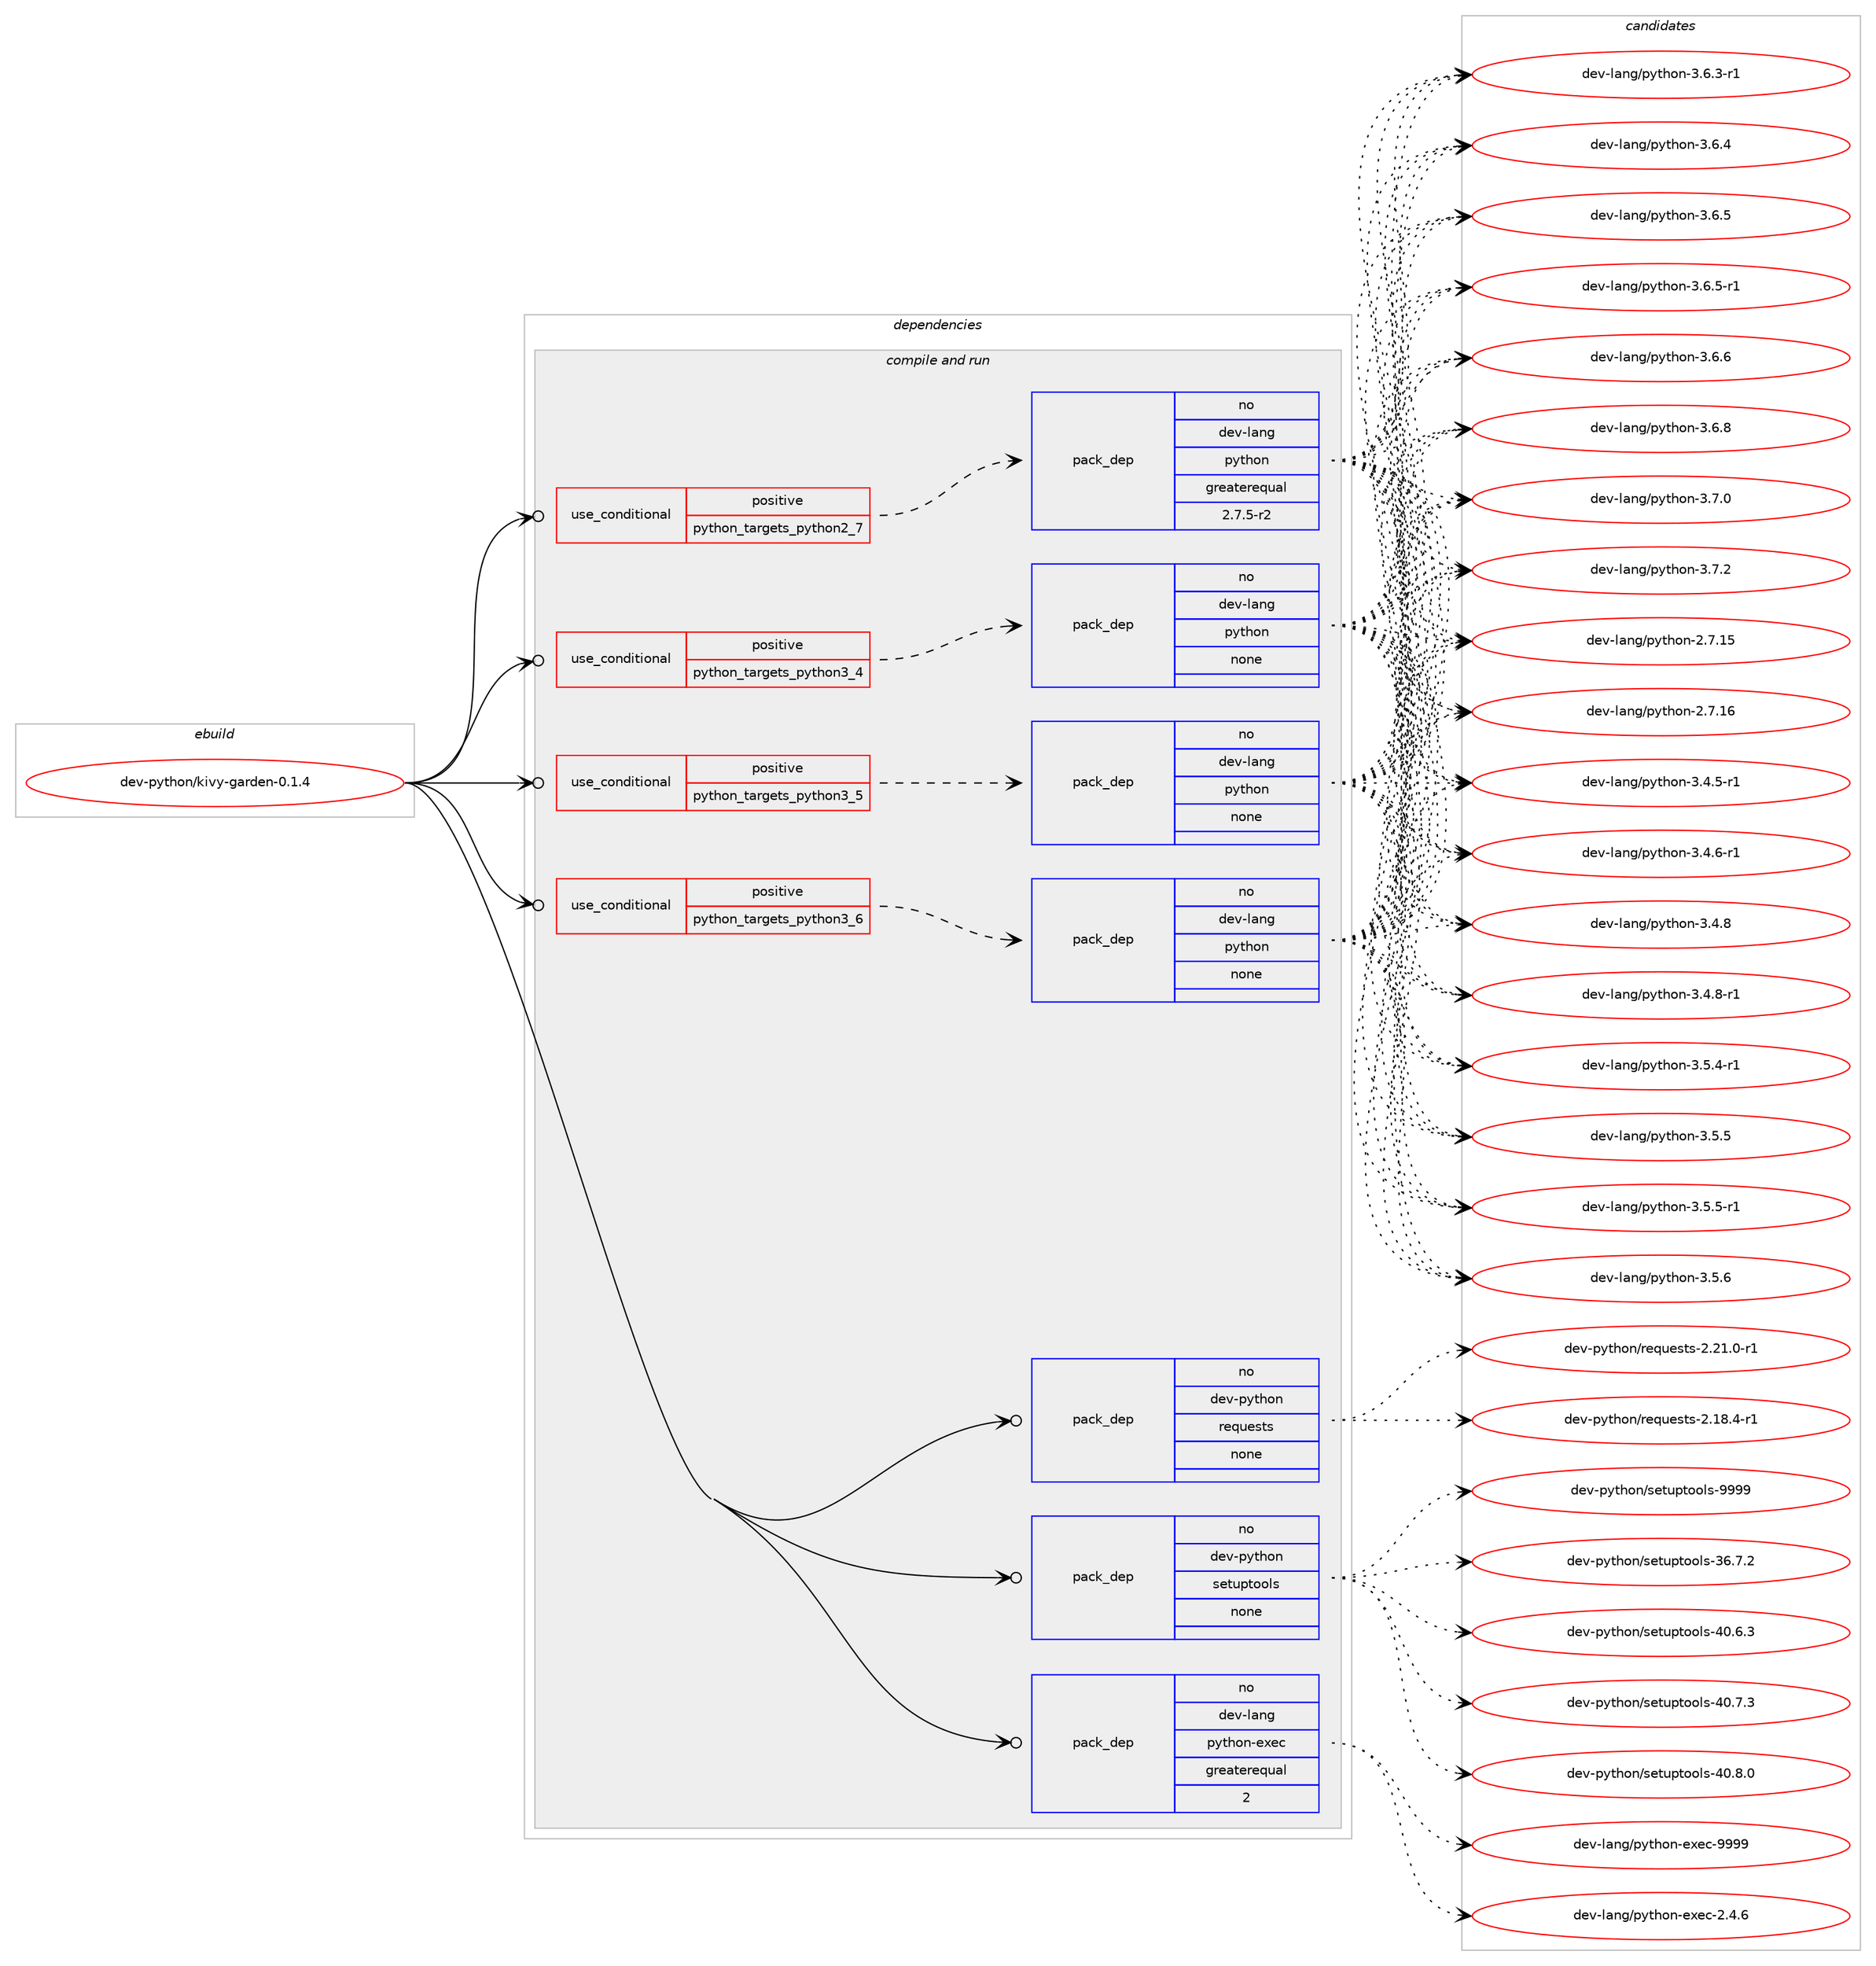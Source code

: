 digraph prolog {

# *************
# Graph options
# *************

newrank=true;
concentrate=true;
compound=true;
graph [rankdir=LR,fontname=Helvetica,fontsize=10,ranksep=1.5];#, ranksep=2.5, nodesep=0.2];
edge  [arrowhead=vee];
node  [fontname=Helvetica,fontsize=10];

# **********
# The ebuild
# **********

subgraph cluster_leftcol {
color=gray;
rank=same;
label=<<i>ebuild</i>>;
id [label="dev-python/kivy-garden-0.1.4", color=red, width=4, href="../dev-python/kivy-garden-0.1.4.svg"];
}

# ****************
# The dependencies
# ****************

subgraph cluster_midcol {
color=gray;
label=<<i>dependencies</i>>;
subgraph cluster_compile {
fillcolor="#eeeeee";
style=filled;
label=<<i>compile</i>>;
}
subgraph cluster_compileandrun {
fillcolor="#eeeeee";
style=filled;
label=<<i>compile and run</i>>;
subgraph cond376694 {
dependency1416575 [label=<<TABLE BORDER="0" CELLBORDER="1" CELLSPACING="0" CELLPADDING="4"><TR><TD ROWSPAN="3" CELLPADDING="10">use_conditional</TD></TR><TR><TD>positive</TD></TR><TR><TD>python_targets_python2_7</TD></TR></TABLE>>, shape=none, color=red];
subgraph pack1016608 {
dependency1416576 [label=<<TABLE BORDER="0" CELLBORDER="1" CELLSPACING="0" CELLPADDING="4" WIDTH="220"><TR><TD ROWSPAN="6" CELLPADDING="30">pack_dep</TD></TR><TR><TD WIDTH="110">no</TD></TR><TR><TD>dev-lang</TD></TR><TR><TD>python</TD></TR><TR><TD>greaterequal</TD></TR><TR><TD>2.7.5-r2</TD></TR></TABLE>>, shape=none, color=blue];
}
dependency1416575:e -> dependency1416576:w [weight=20,style="dashed",arrowhead="vee"];
}
id:e -> dependency1416575:w [weight=20,style="solid",arrowhead="odotvee"];
subgraph cond376695 {
dependency1416577 [label=<<TABLE BORDER="0" CELLBORDER="1" CELLSPACING="0" CELLPADDING="4"><TR><TD ROWSPAN="3" CELLPADDING="10">use_conditional</TD></TR><TR><TD>positive</TD></TR><TR><TD>python_targets_python3_4</TD></TR></TABLE>>, shape=none, color=red];
subgraph pack1016609 {
dependency1416578 [label=<<TABLE BORDER="0" CELLBORDER="1" CELLSPACING="0" CELLPADDING="4" WIDTH="220"><TR><TD ROWSPAN="6" CELLPADDING="30">pack_dep</TD></TR><TR><TD WIDTH="110">no</TD></TR><TR><TD>dev-lang</TD></TR><TR><TD>python</TD></TR><TR><TD>none</TD></TR><TR><TD></TD></TR></TABLE>>, shape=none, color=blue];
}
dependency1416577:e -> dependency1416578:w [weight=20,style="dashed",arrowhead="vee"];
}
id:e -> dependency1416577:w [weight=20,style="solid",arrowhead="odotvee"];
subgraph cond376696 {
dependency1416579 [label=<<TABLE BORDER="0" CELLBORDER="1" CELLSPACING="0" CELLPADDING="4"><TR><TD ROWSPAN="3" CELLPADDING="10">use_conditional</TD></TR><TR><TD>positive</TD></TR><TR><TD>python_targets_python3_5</TD></TR></TABLE>>, shape=none, color=red];
subgraph pack1016610 {
dependency1416580 [label=<<TABLE BORDER="0" CELLBORDER="1" CELLSPACING="0" CELLPADDING="4" WIDTH="220"><TR><TD ROWSPAN="6" CELLPADDING="30">pack_dep</TD></TR><TR><TD WIDTH="110">no</TD></TR><TR><TD>dev-lang</TD></TR><TR><TD>python</TD></TR><TR><TD>none</TD></TR><TR><TD></TD></TR></TABLE>>, shape=none, color=blue];
}
dependency1416579:e -> dependency1416580:w [weight=20,style="dashed",arrowhead="vee"];
}
id:e -> dependency1416579:w [weight=20,style="solid",arrowhead="odotvee"];
subgraph cond376697 {
dependency1416581 [label=<<TABLE BORDER="0" CELLBORDER="1" CELLSPACING="0" CELLPADDING="4"><TR><TD ROWSPAN="3" CELLPADDING="10">use_conditional</TD></TR><TR><TD>positive</TD></TR><TR><TD>python_targets_python3_6</TD></TR></TABLE>>, shape=none, color=red];
subgraph pack1016611 {
dependency1416582 [label=<<TABLE BORDER="0" CELLBORDER="1" CELLSPACING="0" CELLPADDING="4" WIDTH="220"><TR><TD ROWSPAN="6" CELLPADDING="30">pack_dep</TD></TR><TR><TD WIDTH="110">no</TD></TR><TR><TD>dev-lang</TD></TR><TR><TD>python</TD></TR><TR><TD>none</TD></TR><TR><TD></TD></TR></TABLE>>, shape=none, color=blue];
}
dependency1416581:e -> dependency1416582:w [weight=20,style="dashed",arrowhead="vee"];
}
id:e -> dependency1416581:w [weight=20,style="solid",arrowhead="odotvee"];
subgraph pack1016612 {
dependency1416583 [label=<<TABLE BORDER="0" CELLBORDER="1" CELLSPACING="0" CELLPADDING="4" WIDTH="220"><TR><TD ROWSPAN="6" CELLPADDING="30">pack_dep</TD></TR><TR><TD WIDTH="110">no</TD></TR><TR><TD>dev-lang</TD></TR><TR><TD>python-exec</TD></TR><TR><TD>greaterequal</TD></TR><TR><TD>2</TD></TR></TABLE>>, shape=none, color=blue];
}
id:e -> dependency1416583:w [weight=20,style="solid",arrowhead="odotvee"];
subgraph pack1016613 {
dependency1416584 [label=<<TABLE BORDER="0" CELLBORDER="1" CELLSPACING="0" CELLPADDING="4" WIDTH="220"><TR><TD ROWSPAN="6" CELLPADDING="30">pack_dep</TD></TR><TR><TD WIDTH="110">no</TD></TR><TR><TD>dev-python</TD></TR><TR><TD>requests</TD></TR><TR><TD>none</TD></TR><TR><TD></TD></TR></TABLE>>, shape=none, color=blue];
}
id:e -> dependency1416584:w [weight=20,style="solid",arrowhead="odotvee"];
subgraph pack1016614 {
dependency1416585 [label=<<TABLE BORDER="0" CELLBORDER="1" CELLSPACING="0" CELLPADDING="4" WIDTH="220"><TR><TD ROWSPAN="6" CELLPADDING="30">pack_dep</TD></TR><TR><TD WIDTH="110">no</TD></TR><TR><TD>dev-python</TD></TR><TR><TD>setuptools</TD></TR><TR><TD>none</TD></TR><TR><TD></TD></TR></TABLE>>, shape=none, color=blue];
}
id:e -> dependency1416585:w [weight=20,style="solid",arrowhead="odotvee"];
}
subgraph cluster_run {
fillcolor="#eeeeee";
style=filled;
label=<<i>run</i>>;
}
}

# **************
# The candidates
# **************

subgraph cluster_choices {
rank=same;
color=gray;
label=<<i>candidates</i>>;

subgraph choice1016608 {
color=black;
nodesep=1;
choice10010111845108971101034711212111610411111045504655464953 [label="dev-lang/python-2.7.15", color=red, width=4,href="../dev-lang/python-2.7.15.svg"];
choice10010111845108971101034711212111610411111045504655464954 [label="dev-lang/python-2.7.16", color=red, width=4,href="../dev-lang/python-2.7.16.svg"];
choice1001011184510897110103471121211161041111104551465246534511449 [label="dev-lang/python-3.4.5-r1", color=red, width=4,href="../dev-lang/python-3.4.5-r1.svg"];
choice1001011184510897110103471121211161041111104551465246544511449 [label="dev-lang/python-3.4.6-r1", color=red, width=4,href="../dev-lang/python-3.4.6-r1.svg"];
choice100101118451089711010347112121116104111110455146524656 [label="dev-lang/python-3.4.8", color=red, width=4,href="../dev-lang/python-3.4.8.svg"];
choice1001011184510897110103471121211161041111104551465246564511449 [label="dev-lang/python-3.4.8-r1", color=red, width=4,href="../dev-lang/python-3.4.8-r1.svg"];
choice1001011184510897110103471121211161041111104551465346524511449 [label="dev-lang/python-3.5.4-r1", color=red, width=4,href="../dev-lang/python-3.5.4-r1.svg"];
choice100101118451089711010347112121116104111110455146534653 [label="dev-lang/python-3.5.5", color=red, width=4,href="../dev-lang/python-3.5.5.svg"];
choice1001011184510897110103471121211161041111104551465346534511449 [label="dev-lang/python-3.5.5-r1", color=red, width=4,href="../dev-lang/python-3.5.5-r1.svg"];
choice100101118451089711010347112121116104111110455146534654 [label="dev-lang/python-3.5.6", color=red, width=4,href="../dev-lang/python-3.5.6.svg"];
choice1001011184510897110103471121211161041111104551465446514511449 [label="dev-lang/python-3.6.3-r1", color=red, width=4,href="../dev-lang/python-3.6.3-r1.svg"];
choice100101118451089711010347112121116104111110455146544652 [label="dev-lang/python-3.6.4", color=red, width=4,href="../dev-lang/python-3.6.4.svg"];
choice100101118451089711010347112121116104111110455146544653 [label="dev-lang/python-3.6.5", color=red, width=4,href="../dev-lang/python-3.6.5.svg"];
choice1001011184510897110103471121211161041111104551465446534511449 [label="dev-lang/python-3.6.5-r1", color=red, width=4,href="../dev-lang/python-3.6.5-r1.svg"];
choice100101118451089711010347112121116104111110455146544654 [label="dev-lang/python-3.6.6", color=red, width=4,href="../dev-lang/python-3.6.6.svg"];
choice100101118451089711010347112121116104111110455146544656 [label="dev-lang/python-3.6.8", color=red, width=4,href="../dev-lang/python-3.6.8.svg"];
choice100101118451089711010347112121116104111110455146554648 [label="dev-lang/python-3.7.0", color=red, width=4,href="../dev-lang/python-3.7.0.svg"];
choice100101118451089711010347112121116104111110455146554650 [label="dev-lang/python-3.7.2", color=red, width=4,href="../dev-lang/python-3.7.2.svg"];
dependency1416576:e -> choice10010111845108971101034711212111610411111045504655464953:w [style=dotted,weight="100"];
dependency1416576:e -> choice10010111845108971101034711212111610411111045504655464954:w [style=dotted,weight="100"];
dependency1416576:e -> choice1001011184510897110103471121211161041111104551465246534511449:w [style=dotted,weight="100"];
dependency1416576:e -> choice1001011184510897110103471121211161041111104551465246544511449:w [style=dotted,weight="100"];
dependency1416576:e -> choice100101118451089711010347112121116104111110455146524656:w [style=dotted,weight="100"];
dependency1416576:e -> choice1001011184510897110103471121211161041111104551465246564511449:w [style=dotted,weight="100"];
dependency1416576:e -> choice1001011184510897110103471121211161041111104551465346524511449:w [style=dotted,weight="100"];
dependency1416576:e -> choice100101118451089711010347112121116104111110455146534653:w [style=dotted,weight="100"];
dependency1416576:e -> choice1001011184510897110103471121211161041111104551465346534511449:w [style=dotted,weight="100"];
dependency1416576:e -> choice100101118451089711010347112121116104111110455146534654:w [style=dotted,weight="100"];
dependency1416576:e -> choice1001011184510897110103471121211161041111104551465446514511449:w [style=dotted,weight="100"];
dependency1416576:e -> choice100101118451089711010347112121116104111110455146544652:w [style=dotted,weight="100"];
dependency1416576:e -> choice100101118451089711010347112121116104111110455146544653:w [style=dotted,weight="100"];
dependency1416576:e -> choice1001011184510897110103471121211161041111104551465446534511449:w [style=dotted,weight="100"];
dependency1416576:e -> choice100101118451089711010347112121116104111110455146544654:w [style=dotted,weight="100"];
dependency1416576:e -> choice100101118451089711010347112121116104111110455146544656:w [style=dotted,weight="100"];
dependency1416576:e -> choice100101118451089711010347112121116104111110455146554648:w [style=dotted,weight="100"];
dependency1416576:e -> choice100101118451089711010347112121116104111110455146554650:w [style=dotted,weight="100"];
}
subgraph choice1016609 {
color=black;
nodesep=1;
choice10010111845108971101034711212111610411111045504655464953 [label="dev-lang/python-2.7.15", color=red, width=4,href="../dev-lang/python-2.7.15.svg"];
choice10010111845108971101034711212111610411111045504655464954 [label="dev-lang/python-2.7.16", color=red, width=4,href="../dev-lang/python-2.7.16.svg"];
choice1001011184510897110103471121211161041111104551465246534511449 [label="dev-lang/python-3.4.5-r1", color=red, width=4,href="../dev-lang/python-3.4.5-r1.svg"];
choice1001011184510897110103471121211161041111104551465246544511449 [label="dev-lang/python-3.4.6-r1", color=red, width=4,href="../dev-lang/python-3.4.6-r1.svg"];
choice100101118451089711010347112121116104111110455146524656 [label="dev-lang/python-3.4.8", color=red, width=4,href="../dev-lang/python-3.4.8.svg"];
choice1001011184510897110103471121211161041111104551465246564511449 [label="dev-lang/python-3.4.8-r1", color=red, width=4,href="../dev-lang/python-3.4.8-r1.svg"];
choice1001011184510897110103471121211161041111104551465346524511449 [label="dev-lang/python-3.5.4-r1", color=red, width=4,href="../dev-lang/python-3.5.4-r1.svg"];
choice100101118451089711010347112121116104111110455146534653 [label="dev-lang/python-3.5.5", color=red, width=4,href="../dev-lang/python-3.5.5.svg"];
choice1001011184510897110103471121211161041111104551465346534511449 [label="dev-lang/python-3.5.5-r1", color=red, width=4,href="../dev-lang/python-3.5.5-r1.svg"];
choice100101118451089711010347112121116104111110455146534654 [label="dev-lang/python-3.5.6", color=red, width=4,href="../dev-lang/python-3.5.6.svg"];
choice1001011184510897110103471121211161041111104551465446514511449 [label="dev-lang/python-3.6.3-r1", color=red, width=4,href="../dev-lang/python-3.6.3-r1.svg"];
choice100101118451089711010347112121116104111110455146544652 [label="dev-lang/python-3.6.4", color=red, width=4,href="../dev-lang/python-3.6.4.svg"];
choice100101118451089711010347112121116104111110455146544653 [label="dev-lang/python-3.6.5", color=red, width=4,href="../dev-lang/python-3.6.5.svg"];
choice1001011184510897110103471121211161041111104551465446534511449 [label="dev-lang/python-3.6.5-r1", color=red, width=4,href="../dev-lang/python-3.6.5-r1.svg"];
choice100101118451089711010347112121116104111110455146544654 [label="dev-lang/python-3.6.6", color=red, width=4,href="../dev-lang/python-3.6.6.svg"];
choice100101118451089711010347112121116104111110455146544656 [label="dev-lang/python-3.6.8", color=red, width=4,href="../dev-lang/python-3.6.8.svg"];
choice100101118451089711010347112121116104111110455146554648 [label="dev-lang/python-3.7.0", color=red, width=4,href="../dev-lang/python-3.7.0.svg"];
choice100101118451089711010347112121116104111110455146554650 [label="dev-lang/python-3.7.2", color=red, width=4,href="../dev-lang/python-3.7.2.svg"];
dependency1416578:e -> choice10010111845108971101034711212111610411111045504655464953:w [style=dotted,weight="100"];
dependency1416578:e -> choice10010111845108971101034711212111610411111045504655464954:w [style=dotted,weight="100"];
dependency1416578:e -> choice1001011184510897110103471121211161041111104551465246534511449:w [style=dotted,weight="100"];
dependency1416578:e -> choice1001011184510897110103471121211161041111104551465246544511449:w [style=dotted,weight="100"];
dependency1416578:e -> choice100101118451089711010347112121116104111110455146524656:w [style=dotted,weight="100"];
dependency1416578:e -> choice1001011184510897110103471121211161041111104551465246564511449:w [style=dotted,weight="100"];
dependency1416578:e -> choice1001011184510897110103471121211161041111104551465346524511449:w [style=dotted,weight="100"];
dependency1416578:e -> choice100101118451089711010347112121116104111110455146534653:w [style=dotted,weight="100"];
dependency1416578:e -> choice1001011184510897110103471121211161041111104551465346534511449:w [style=dotted,weight="100"];
dependency1416578:e -> choice100101118451089711010347112121116104111110455146534654:w [style=dotted,weight="100"];
dependency1416578:e -> choice1001011184510897110103471121211161041111104551465446514511449:w [style=dotted,weight="100"];
dependency1416578:e -> choice100101118451089711010347112121116104111110455146544652:w [style=dotted,weight="100"];
dependency1416578:e -> choice100101118451089711010347112121116104111110455146544653:w [style=dotted,weight="100"];
dependency1416578:e -> choice1001011184510897110103471121211161041111104551465446534511449:w [style=dotted,weight="100"];
dependency1416578:e -> choice100101118451089711010347112121116104111110455146544654:w [style=dotted,weight="100"];
dependency1416578:e -> choice100101118451089711010347112121116104111110455146544656:w [style=dotted,weight="100"];
dependency1416578:e -> choice100101118451089711010347112121116104111110455146554648:w [style=dotted,weight="100"];
dependency1416578:e -> choice100101118451089711010347112121116104111110455146554650:w [style=dotted,weight="100"];
}
subgraph choice1016610 {
color=black;
nodesep=1;
choice10010111845108971101034711212111610411111045504655464953 [label="dev-lang/python-2.7.15", color=red, width=4,href="../dev-lang/python-2.7.15.svg"];
choice10010111845108971101034711212111610411111045504655464954 [label="dev-lang/python-2.7.16", color=red, width=4,href="../dev-lang/python-2.7.16.svg"];
choice1001011184510897110103471121211161041111104551465246534511449 [label="dev-lang/python-3.4.5-r1", color=red, width=4,href="../dev-lang/python-3.4.5-r1.svg"];
choice1001011184510897110103471121211161041111104551465246544511449 [label="dev-lang/python-3.4.6-r1", color=red, width=4,href="../dev-lang/python-3.4.6-r1.svg"];
choice100101118451089711010347112121116104111110455146524656 [label="dev-lang/python-3.4.8", color=red, width=4,href="../dev-lang/python-3.4.8.svg"];
choice1001011184510897110103471121211161041111104551465246564511449 [label="dev-lang/python-3.4.8-r1", color=red, width=4,href="../dev-lang/python-3.4.8-r1.svg"];
choice1001011184510897110103471121211161041111104551465346524511449 [label="dev-lang/python-3.5.4-r1", color=red, width=4,href="../dev-lang/python-3.5.4-r1.svg"];
choice100101118451089711010347112121116104111110455146534653 [label="dev-lang/python-3.5.5", color=red, width=4,href="../dev-lang/python-3.5.5.svg"];
choice1001011184510897110103471121211161041111104551465346534511449 [label="dev-lang/python-3.5.5-r1", color=red, width=4,href="../dev-lang/python-3.5.5-r1.svg"];
choice100101118451089711010347112121116104111110455146534654 [label="dev-lang/python-3.5.6", color=red, width=4,href="../dev-lang/python-3.5.6.svg"];
choice1001011184510897110103471121211161041111104551465446514511449 [label="dev-lang/python-3.6.3-r1", color=red, width=4,href="../dev-lang/python-3.6.3-r1.svg"];
choice100101118451089711010347112121116104111110455146544652 [label="dev-lang/python-3.6.4", color=red, width=4,href="../dev-lang/python-3.6.4.svg"];
choice100101118451089711010347112121116104111110455146544653 [label="dev-lang/python-3.6.5", color=red, width=4,href="../dev-lang/python-3.6.5.svg"];
choice1001011184510897110103471121211161041111104551465446534511449 [label="dev-lang/python-3.6.5-r1", color=red, width=4,href="../dev-lang/python-3.6.5-r1.svg"];
choice100101118451089711010347112121116104111110455146544654 [label="dev-lang/python-3.6.6", color=red, width=4,href="../dev-lang/python-3.6.6.svg"];
choice100101118451089711010347112121116104111110455146544656 [label="dev-lang/python-3.6.8", color=red, width=4,href="../dev-lang/python-3.6.8.svg"];
choice100101118451089711010347112121116104111110455146554648 [label="dev-lang/python-3.7.0", color=red, width=4,href="../dev-lang/python-3.7.0.svg"];
choice100101118451089711010347112121116104111110455146554650 [label="dev-lang/python-3.7.2", color=red, width=4,href="../dev-lang/python-3.7.2.svg"];
dependency1416580:e -> choice10010111845108971101034711212111610411111045504655464953:w [style=dotted,weight="100"];
dependency1416580:e -> choice10010111845108971101034711212111610411111045504655464954:w [style=dotted,weight="100"];
dependency1416580:e -> choice1001011184510897110103471121211161041111104551465246534511449:w [style=dotted,weight="100"];
dependency1416580:e -> choice1001011184510897110103471121211161041111104551465246544511449:w [style=dotted,weight="100"];
dependency1416580:e -> choice100101118451089711010347112121116104111110455146524656:w [style=dotted,weight="100"];
dependency1416580:e -> choice1001011184510897110103471121211161041111104551465246564511449:w [style=dotted,weight="100"];
dependency1416580:e -> choice1001011184510897110103471121211161041111104551465346524511449:w [style=dotted,weight="100"];
dependency1416580:e -> choice100101118451089711010347112121116104111110455146534653:w [style=dotted,weight="100"];
dependency1416580:e -> choice1001011184510897110103471121211161041111104551465346534511449:w [style=dotted,weight="100"];
dependency1416580:e -> choice100101118451089711010347112121116104111110455146534654:w [style=dotted,weight="100"];
dependency1416580:e -> choice1001011184510897110103471121211161041111104551465446514511449:w [style=dotted,weight="100"];
dependency1416580:e -> choice100101118451089711010347112121116104111110455146544652:w [style=dotted,weight="100"];
dependency1416580:e -> choice100101118451089711010347112121116104111110455146544653:w [style=dotted,weight="100"];
dependency1416580:e -> choice1001011184510897110103471121211161041111104551465446534511449:w [style=dotted,weight="100"];
dependency1416580:e -> choice100101118451089711010347112121116104111110455146544654:w [style=dotted,weight="100"];
dependency1416580:e -> choice100101118451089711010347112121116104111110455146544656:w [style=dotted,weight="100"];
dependency1416580:e -> choice100101118451089711010347112121116104111110455146554648:w [style=dotted,weight="100"];
dependency1416580:e -> choice100101118451089711010347112121116104111110455146554650:w [style=dotted,weight="100"];
}
subgraph choice1016611 {
color=black;
nodesep=1;
choice10010111845108971101034711212111610411111045504655464953 [label="dev-lang/python-2.7.15", color=red, width=4,href="../dev-lang/python-2.7.15.svg"];
choice10010111845108971101034711212111610411111045504655464954 [label="dev-lang/python-2.7.16", color=red, width=4,href="../dev-lang/python-2.7.16.svg"];
choice1001011184510897110103471121211161041111104551465246534511449 [label="dev-lang/python-3.4.5-r1", color=red, width=4,href="../dev-lang/python-3.4.5-r1.svg"];
choice1001011184510897110103471121211161041111104551465246544511449 [label="dev-lang/python-3.4.6-r1", color=red, width=4,href="../dev-lang/python-3.4.6-r1.svg"];
choice100101118451089711010347112121116104111110455146524656 [label="dev-lang/python-3.4.8", color=red, width=4,href="../dev-lang/python-3.4.8.svg"];
choice1001011184510897110103471121211161041111104551465246564511449 [label="dev-lang/python-3.4.8-r1", color=red, width=4,href="../dev-lang/python-3.4.8-r1.svg"];
choice1001011184510897110103471121211161041111104551465346524511449 [label="dev-lang/python-3.5.4-r1", color=red, width=4,href="../dev-lang/python-3.5.4-r1.svg"];
choice100101118451089711010347112121116104111110455146534653 [label="dev-lang/python-3.5.5", color=red, width=4,href="../dev-lang/python-3.5.5.svg"];
choice1001011184510897110103471121211161041111104551465346534511449 [label="dev-lang/python-3.5.5-r1", color=red, width=4,href="../dev-lang/python-3.5.5-r1.svg"];
choice100101118451089711010347112121116104111110455146534654 [label="dev-lang/python-3.5.6", color=red, width=4,href="../dev-lang/python-3.5.6.svg"];
choice1001011184510897110103471121211161041111104551465446514511449 [label="dev-lang/python-3.6.3-r1", color=red, width=4,href="../dev-lang/python-3.6.3-r1.svg"];
choice100101118451089711010347112121116104111110455146544652 [label="dev-lang/python-3.6.4", color=red, width=4,href="../dev-lang/python-3.6.4.svg"];
choice100101118451089711010347112121116104111110455146544653 [label="dev-lang/python-3.6.5", color=red, width=4,href="../dev-lang/python-3.6.5.svg"];
choice1001011184510897110103471121211161041111104551465446534511449 [label="dev-lang/python-3.6.5-r1", color=red, width=4,href="../dev-lang/python-3.6.5-r1.svg"];
choice100101118451089711010347112121116104111110455146544654 [label="dev-lang/python-3.6.6", color=red, width=4,href="../dev-lang/python-3.6.6.svg"];
choice100101118451089711010347112121116104111110455146544656 [label="dev-lang/python-3.6.8", color=red, width=4,href="../dev-lang/python-3.6.8.svg"];
choice100101118451089711010347112121116104111110455146554648 [label="dev-lang/python-3.7.0", color=red, width=4,href="../dev-lang/python-3.7.0.svg"];
choice100101118451089711010347112121116104111110455146554650 [label="dev-lang/python-3.7.2", color=red, width=4,href="../dev-lang/python-3.7.2.svg"];
dependency1416582:e -> choice10010111845108971101034711212111610411111045504655464953:w [style=dotted,weight="100"];
dependency1416582:e -> choice10010111845108971101034711212111610411111045504655464954:w [style=dotted,weight="100"];
dependency1416582:e -> choice1001011184510897110103471121211161041111104551465246534511449:w [style=dotted,weight="100"];
dependency1416582:e -> choice1001011184510897110103471121211161041111104551465246544511449:w [style=dotted,weight="100"];
dependency1416582:e -> choice100101118451089711010347112121116104111110455146524656:w [style=dotted,weight="100"];
dependency1416582:e -> choice1001011184510897110103471121211161041111104551465246564511449:w [style=dotted,weight="100"];
dependency1416582:e -> choice1001011184510897110103471121211161041111104551465346524511449:w [style=dotted,weight="100"];
dependency1416582:e -> choice100101118451089711010347112121116104111110455146534653:w [style=dotted,weight="100"];
dependency1416582:e -> choice1001011184510897110103471121211161041111104551465346534511449:w [style=dotted,weight="100"];
dependency1416582:e -> choice100101118451089711010347112121116104111110455146534654:w [style=dotted,weight="100"];
dependency1416582:e -> choice1001011184510897110103471121211161041111104551465446514511449:w [style=dotted,weight="100"];
dependency1416582:e -> choice100101118451089711010347112121116104111110455146544652:w [style=dotted,weight="100"];
dependency1416582:e -> choice100101118451089711010347112121116104111110455146544653:w [style=dotted,weight="100"];
dependency1416582:e -> choice1001011184510897110103471121211161041111104551465446534511449:w [style=dotted,weight="100"];
dependency1416582:e -> choice100101118451089711010347112121116104111110455146544654:w [style=dotted,weight="100"];
dependency1416582:e -> choice100101118451089711010347112121116104111110455146544656:w [style=dotted,weight="100"];
dependency1416582:e -> choice100101118451089711010347112121116104111110455146554648:w [style=dotted,weight="100"];
dependency1416582:e -> choice100101118451089711010347112121116104111110455146554650:w [style=dotted,weight="100"];
}
subgraph choice1016612 {
color=black;
nodesep=1;
choice1001011184510897110103471121211161041111104510112010199455046524654 [label="dev-lang/python-exec-2.4.6", color=red, width=4,href="../dev-lang/python-exec-2.4.6.svg"];
choice10010111845108971101034711212111610411111045101120101994557575757 [label="dev-lang/python-exec-9999", color=red, width=4,href="../dev-lang/python-exec-9999.svg"];
dependency1416583:e -> choice1001011184510897110103471121211161041111104510112010199455046524654:w [style=dotted,weight="100"];
dependency1416583:e -> choice10010111845108971101034711212111610411111045101120101994557575757:w [style=dotted,weight="100"];
}
subgraph choice1016613 {
color=black;
nodesep=1;
choice1001011184511212111610411111047114101113117101115116115455046495646524511449 [label="dev-python/requests-2.18.4-r1", color=red, width=4,href="../dev-python/requests-2.18.4-r1.svg"];
choice1001011184511212111610411111047114101113117101115116115455046504946484511449 [label="dev-python/requests-2.21.0-r1", color=red, width=4,href="../dev-python/requests-2.21.0-r1.svg"];
dependency1416584:e -> choice1001011184511212111610411111047114101113117101115116115455046495646524511449:w [style=dotted,weight="100"];
dependency1416584:e -> choice1001011184511212111610411111047114101113117101115116115455046504946484511449:w [style=dotted,weight="100"];
}
subgraph choice1016614 {
color=black;
nodesep=1;
choice100101118451121211161041111104711510111611711211611111110811545515446554650 [label="dev-python/setuptools-36.7.2", color=red, width=4,href="../dev-python/setuptools-36.7.2.svg"];
choice100101118451121211161041111104711510111611711211611111110811545524846544651 [label="dev-python/setuptools-40.6.3", color=red, width=4,href="../dev-python/setuptools-40.6.3.svg"];
choice100101118451121211161041111104711510111611711211611111110811545524846554651 [label="dev-python/setuptools-40.7.3", color=red, width=4,href="../dev-python/setuptools-40.7.3.svg"];
choice100101118451121211161041111104711510111611711211611111110811545524846564648 [label="dev-python/setuptools-40.8.0", color=red, width=4,href="../dev-python/setuptools-40.8.0.svg"];
choice10010111845112121116104111110471151011161171121161111111081154557575757 [label="dev-python/setuptools-9999", color=red, width=4,href="../dev-python/setuptools-9999.svg"];
dependency1416585:e -> choice100101118451121211161041111104711510111611711211611111110811545515446554650:w [style=dotted,weight="100"];
dependency1416585:e -> choice100101118451121211161041111104711510111611711211611111110811545524846544651:w [style=dotted,weight="100"];
dependency1416585:e -> choice100101118451121211161041111104711510111611711211611111110811545524846554651:w [style=dotted,weight="100"];
dependency1416585:e -> choice100101118451121211161041111104711510111611711211611111110811545524846564648:w [style=dotted,weight="100"];
dependency1416585:e -> choice10010111845112121116104111110471151011161171121161111111081154557575757:w [style=dotted,weight="100"];
}
}

}
